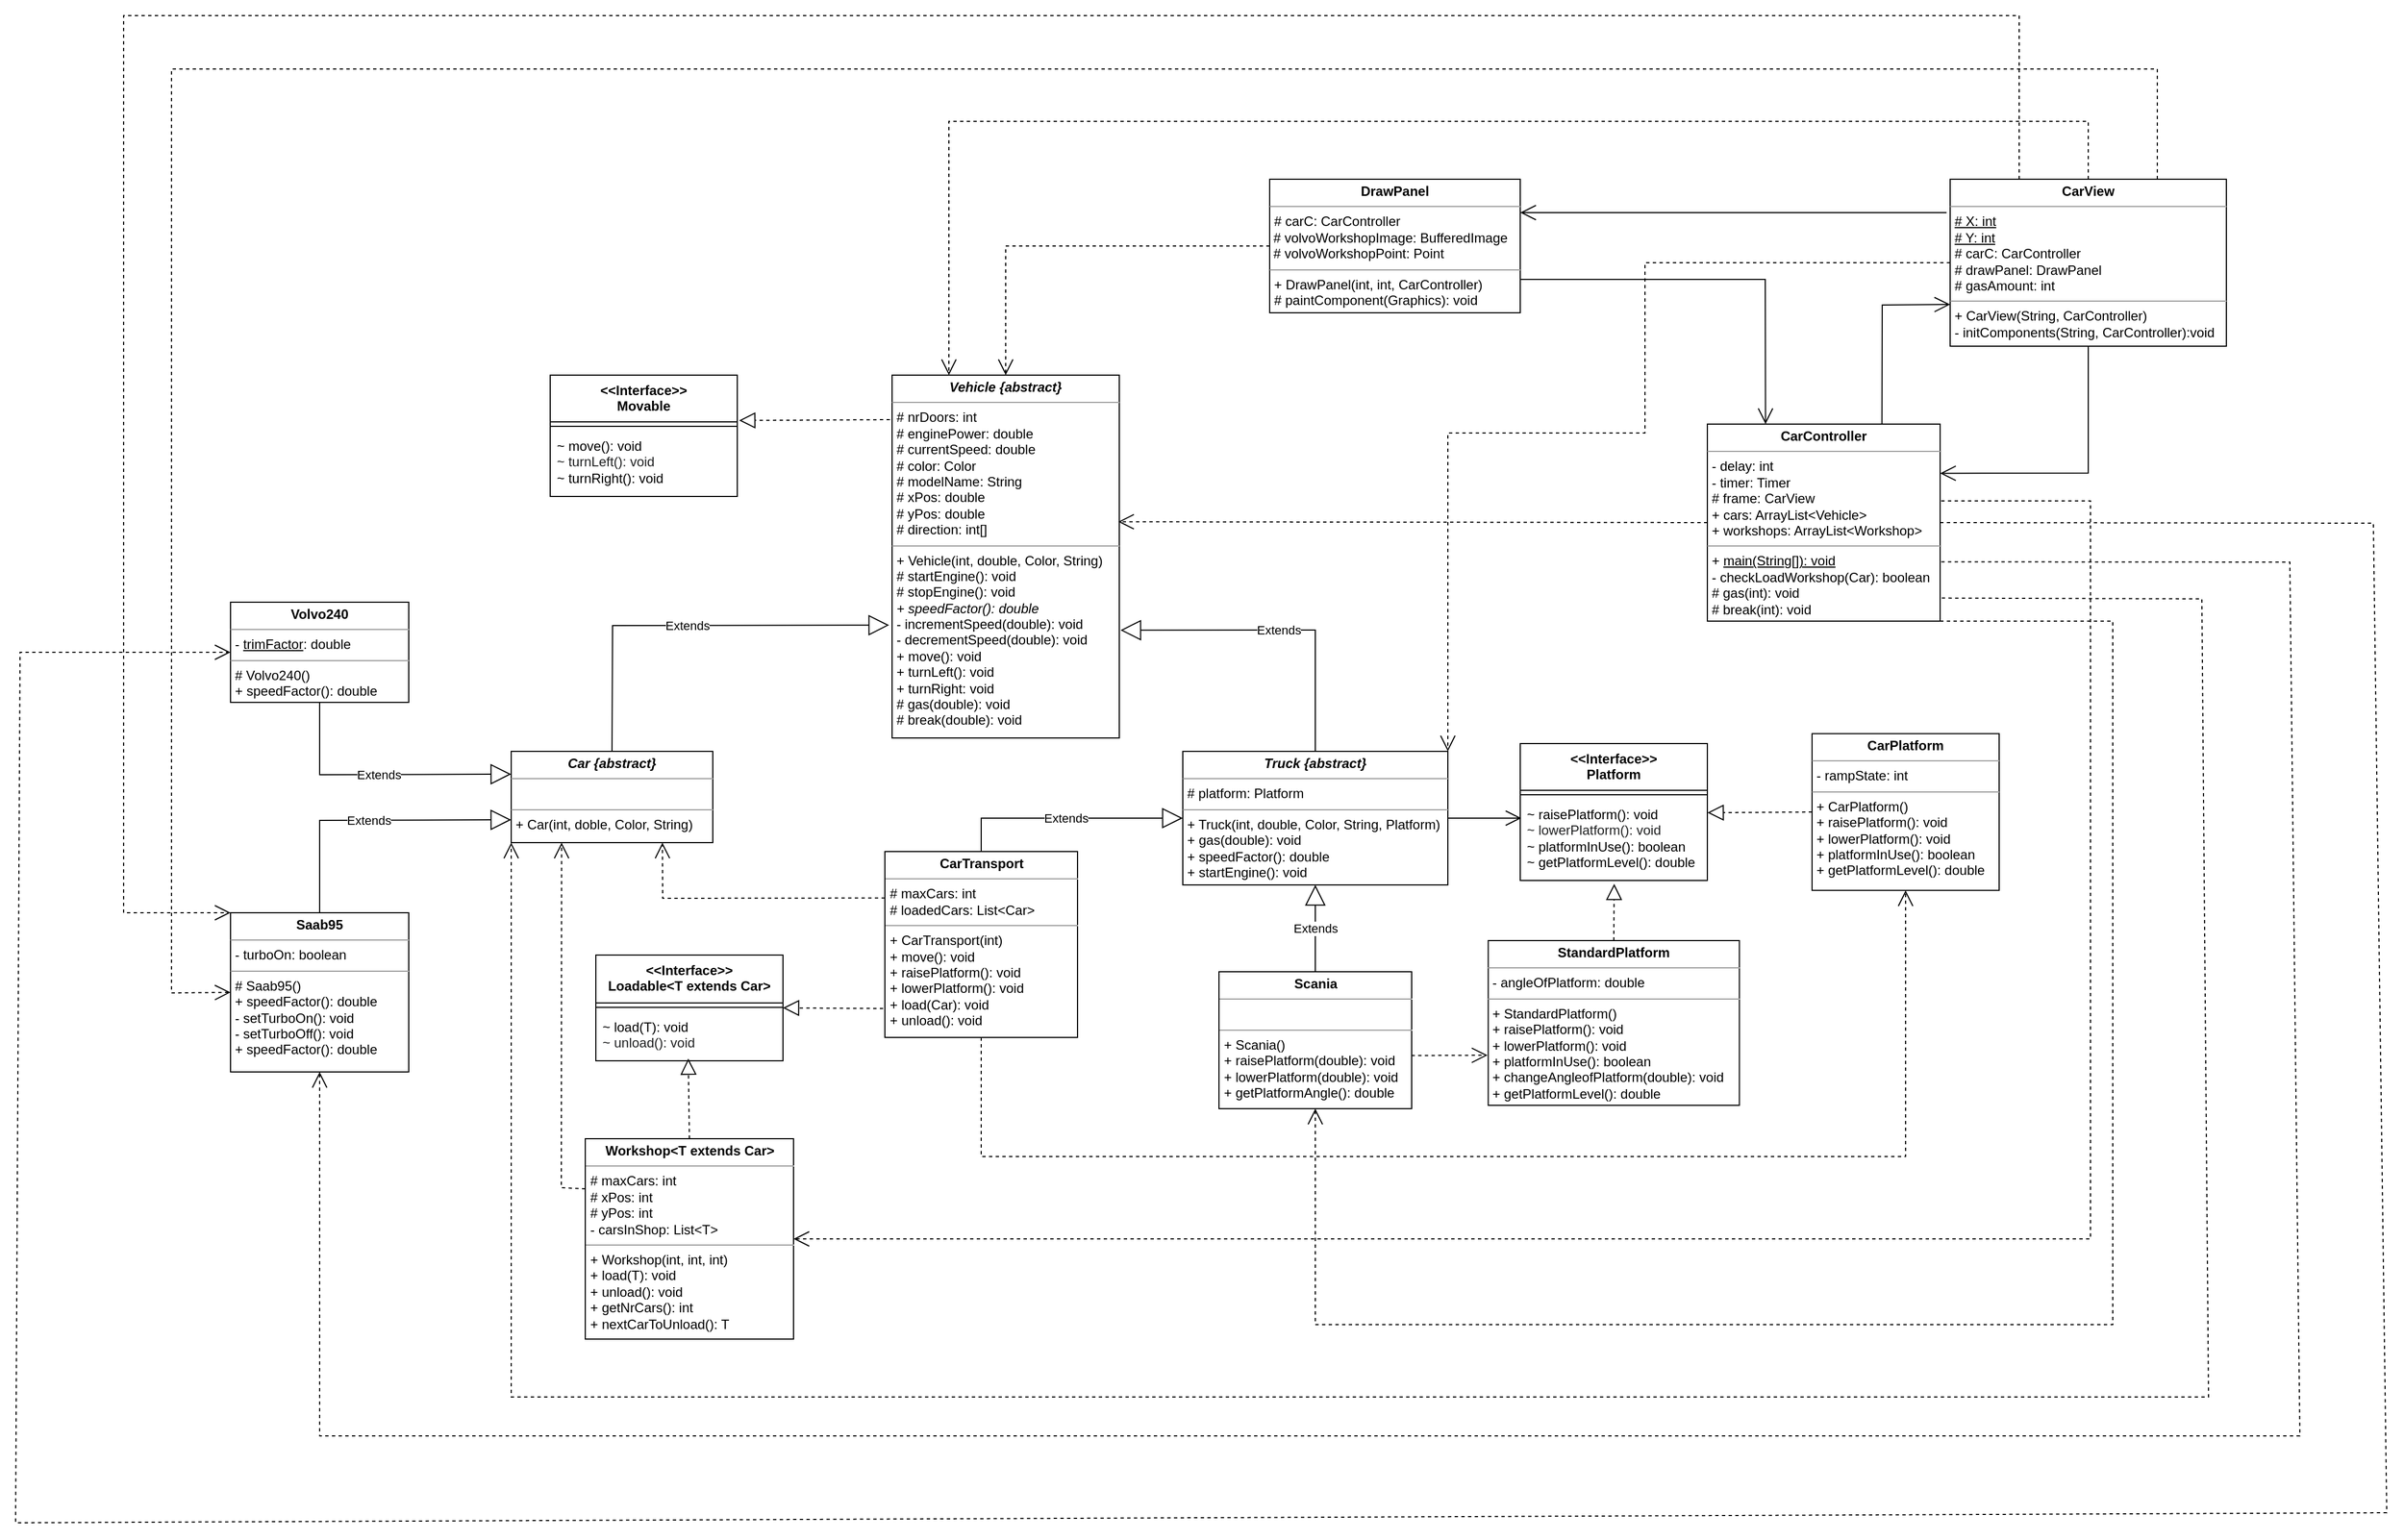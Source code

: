 <mxfile version="23.1.2" type="device">
  <diagram name="Page-1" id="c4acf3e9-155e-7222-9cf6-157b1a14988f">
    <mxGraphModel dx="786" dy="425" grid="0" gridSize="10" guides="1" tooltips="1" connect="1" arrows="1" fold="1" page="1" pageScale="1" pageWidth="3300" pageHeight="2339" background="none" math="0" shadow="0">
      <root>
        <mxCell id="0" />
        <mxCell id="1" parent="0" />
        <mxCell id="aZU8dN17WNUPZfyEzKtG-1" value="&amp;lt;&amp;lt;Interface&amp;gt;&amp;gt;&lt;br&gt;Movable" style="swimlane;fontStyle=1;align=center;verticalAlign=top;childLayout=stackLayout;horizontal=1;startSize=42;horizontalStack=0;resizeParent=1;resizeParentMax=0;resizeLast=0;collapsible=1;marginBottom=0;whiteSpace=wrap;html=1;" parent="1" vertex="1">
          <mxGeometry x="830" y="447" width="168" height="109" as="geometry" />
        </mxCell>
        <mxCell id="aZU8dN17WNUPZfyEzKtG-3" value="" style="line;strokeWidth=1;fillColor=none;align=left;verticalAlign=middle;spacingTop=-1;spacingLeft=3;spacingRight=3;rotatable=0;labelPosition=right;points=[];portConstraint=eastwest;strokeColor=inherit;" parent="aZU8dN17WNUPZfyEzKtG-1" vertex="1">
          <mxGeometry y="42" width="168" height="8" as="geometry" />
        </mxCell>
        <mxCell id="aZU8dN17WNUPZfyEzKtG-4" value="&lt;font style=&quot;font-size: 12px;&quot;&gt;~ move(): void&lt;br&gt;&lt;span style=&quot;color: rgb(32, 33, 34); font-family: sans-serif; background-color: rgb(255, 255, 255);&quot;&gt;~ turnLeft(): void&lt;br&gt;&lt;/span&gt;~ turnRight(): void&lt;/font&gt;" style="text;strokeColor=none;fillColor=none;align=left;verticalAlign=top;spacingLeft=4;spacingRight=4;overflow=hidden;rotatable=0;points=[[0,0.5],[1,0.5]];portConstraint=eastwest;whiteSpace=wrap;html=1;" parent="aZU8dN17WNUPZfyEzKtG-1" vertex="1">
          <mxGeometry y="50" width="168" height="59" as="geometry" />
        </mxCell>
        <mxCell id="aZU8dN17WNUPZfyEzKtG-7" value="&lt;p style=&quot;margin:0px;margin-top:4px;text-align:center;&quot;&gt;&lt;b&gt;&lt;i&gt;Vehicle {abstract}&lt;/i&gt;&lt;/b&gt;&lt;/p&gt;&lt;hr size=&quot;1&quot;&gt;&lt;p style=&quot;margin:0px;margin-left:4px;&quot;&gt;# nrDoors: int&lt;/p&gt;&lt;p style=&quot;margin:0px;margin-left:4px;&quot;&gt;# enginePower: double&lt;/p&gt;&lt;p style=&quot;margin:0px;margin-left:4px;&quot;&gt;# currentSpeed: double&lt;/p&gt;&lt;p style=&quot;margin:0px;margin-left:4px;&quot;&gt;# color: Color&lt;/p&gt;&lt;p style=&quot;margin:0px;margin-left:4px;&quot;&gt;# modelName: String&lt;/p&gt;&lt;p style=&quot;margin:0px;margin-left:4px;&quot;&gt;# xPos: double&lt;/p&gt;&lt;p style=&quot;margin:0px;margin-left:4px;&quot;&gt;# yPos: double&lt;/p&gt;&lt;p style=&quot;margin:0px;margin-left:4px;&quot;&gt;# direction: int[]&lt;/p&gt;&lt;hr size=&quot;1&quot;&gt;&lt;p style=&quot;margin:0px;margin-left:4px;&quot;&gt;+ Vehicle(int, double, Color, String)&lt;/p&gt;&lt;p style=&quot;margin:0px;margin-left:4px;&quot;&gt;# startEngine(): void&lt;/p&gt;&lt;p style=&quot;margin:0px;margin-left:4px;&quot;&gt;# stopEngine(): void&lt;/p&gt;&lt;p style=&quot;margin:0px;margin-left:4px;&quot;&gt;&lt;i&gt;+ speedFactor(): double&lt;/i&gt;&lt;/p&gt;&lt;p style=&quot;margin:0px;margin-left:4px;&quot;&gt;- incrementSpeed(double): void&lt;/p&gt;&lt;p style=&quot;margin:0px;margin-left:4px;&quot;&gt;- decrementSpeed(double): void&lt;/p&gt;&lt;p style=&quot;margin:0px;margin-left:4px;&quot;&gt;+ move(): void&lt;/p&gt;&lt;p style=&quot;margin:0px;margin-left:4px;&quot;&gt;+ turnLeft(): void&lt;/p&gt;&lt;p style=&quot;margin:0px;margin-left:4px;&quot;&gt;+ turnRight: void&lt;/p&gt;&lt;p style=&quot;margin:0px;margin-left:4px;&quot;&gt;# gas(double): void&lt;/p&gt;&lt;p style=&quot;margin:0px;margin-left:4px;&quot;&gt;# break(double): void&lt;/p&gt;" style="verticalAlign=top;align=left;overflow=fill;fontSize=12;fontFamily=Helvetica;html=1;whiteSpace=wrap;" parent="1" vertex="1">
          <mxGeometry x="1137" y="447" width="204" height="326" as="geometry" />
        </mxCell>
        <mxCell id="aZU8dN17WNUPZfyEzKtG-8" value="&lt;p style=&quot;margin:0px;margin-top:4px;text-align:center;&quot;&gt;&lt;b&gt;&lt;i&gt;Car {abstract}&lt;/i&gt;&lt;/b&gt;&lt;/p&gt;&lt;hr size=&quot;1&quot;&gt;&lt;p style=&quot;margin:0px;margin-left:4px;&quot;&gt;&lt;br&gt;&lt;/p&gt;&lt;hr size=&quot;1&quot;&gt;&lt;p style=&quot;margin:0px;margin-left:4px;&quot;&gt;+ Car(int, doble, Color, String)&lt;/p&gt;" style="verticalAlign=top;align=left;overflow=fill;fontSize=12;fontFamily=Helvetica;html=1;whiteSpace=wrap;" parent="1" vertex="1">
          <mxGeometry x="795" y="785" width="181" height="82" as="geometry" />
        </mxCell>
        <mxCell id="aZU8dN17WNUPZfyEzKtG-9" value="&lt;p style=&quot;margin:0px;margin-top:4px;text-align:center;&quot;&gt;&lt;b&gt;&lt;i&gt;Truck {abstract}&lt;/i&gt;&lt;/b&gt;&lt;/p&gt;&lt;hr size=&quot;1&quot;&gt;&lt;p style=&quot;margin:0px;margin-left:4px;&quot;&gt;# platform: Platform&lt;/p&gt;&lt;hr size=&quot;1&quot;&gt;&lt;p style=&quot;margin:0px;margin-left:4px;&quot;&gt;+ Truck(int, double, Color, String, Platform)&lt;/p&gt;&lt;p style=&quot;margin:0px;margin-left:4px;&quot;&gt;+ gas(double): void&lt;/p&gt;&lt;p style=&quot;margin:0px;margin-left:4px;&quot;&gt;+ speedFactor(): double&lt;/p&gt;&lt;p style=&quot;margin:0px;margin-left:4px;&quot;&gt;+ startEngine(): void&lt;/p&gt;&lt;p style=&quot;margin:0px;margin-left:4px;&quot;&gt;&lt;br&gt;&lt;/p&gt;&lt;p style=&quot;margin:0px;margin-left:4px;&quot;&gt;&lt;br&gt;&lt;/p&gt;" style="verticalAlign=top;align=left;overflow=fill;fontSize=12;fontFamily=Helvetica;html=1;whiteSpace=wrap;" parent="1" vertex="1">
          <mxGeometry x="1398" y="785" width="238" height="120" as="geometry" />
        </mxCell>
        <mxCell id="aZU8dN17WNUPZfyEzKtG-12" value="" style="endArrow=block;dashed=1;endFill=0;endSize=12;html=1;rounded=0;entryX=1.01;entryY=-0.157;entryDx=0;entryDy=0;entryPerimeter=0;" parent="1" target="aZU8dN17WNUPZfyEzKtG-4" edge="1">
          <mxGeometry width="160" relative="1" as="geometry">
            <mxPoint x="1135" y="487" as="sourcePoint" />
            <mxPoint x="1003" y="487" as="targetPoint" />
          </mxGeometry>
        </mxCell>
        <mxCell id="aZU8dN17WNUPZfyEzKtG-13" value="Extends" style="endArrow=block;endSize=16;endFill=0;html=1;rounded=0;entryX=-0.013;entryY=0.689;entryDx=0;entryDy=0;entryPerimeter=0;exitX=0.5;exitY=0;exitDx=0;exitDy=0;" parent="1" source="aZU8dN17WNUPZfyEzKtG-8" target="aZU8dN17WNUPZfyEzKtG-7" edge="1">
          <mxGeometry width="160" relative="1" as="geometry">
            <mxPoint x="1342" y="691" as="sourcePoint" />
            <mxPoint x="1502" y="691" as="targetPoint" />
            <Array as="points">
              <mxPoint x="886" y="672" />
            </Array>
          </mxGeometry>
        </mxCell>
        <mxCell id="aZU8dN17WNUPZfyEzKtG-14" value="Extends" style="endArrow=block;endSize=16;endFill=0;html=1;rounded=0;entryX=1.005;entryY=0.703;entryDx=0;entryDy=0;entryPerimeter=0;exitX=0.5;exitY=0;exitDx=0;exitDy=0;" parent="1" source="aZU8dN17WNUPZfyEzKtG-9" target="aZU8dN17WNUPZfyEzKtG-7" edge="1">
          <mxGeometry width="160" relative="1" as="geometry">
            <mxPoint x="1342" y="691" as="sourcePoint" />
            <mxPoint x="1502" y="691" as="targetPoint" />
            <Array as="points">
              <mxPoint x="1517" y="676" />
            </Array>
          </mxGeometry>
        </mxCell>
        <mxCell id="aZU8dN17WNUPZfyEzKtG-15" value="&lt;p style=&quot;margin:0px;margin-top:4px;text-align:center;&quot;&gt;&lt;b&gt;Volvo240&lt;/b&gt;&lt;/p&gt;&lt;hr size=&quot;1&quot;&gt;&lt;p style=&quot;margin:0px;margin-left:4px;&quot;&gt;- &lt;u&gt;trimFactor&lt;/u&gt;: double&lt;/p&gt;&lt;hr size=&quot;1&quot;&gt;&lt;p style=&quot;margin:0px;margin-left:4px;&quot;&gt;# Volvo240()&lt;/p&gt;&lt;p style=&quot;margin:0px;margin-left:4px;&quot;&gt;+ speedFactor(): double&lt;/p&gt;" style="verticalAlign=top;align=left;overflow=fill;fontSize=12;fontFamily=Helvetica;html=1;whiteSpace=wrap;" parent="1" vertex="1">
          <mxGeometry x="543" y="651" width="160" height="90" as="geometry" />
        </mxCell>
        <mxCell id="aZU8dN17WNUPZfyEzKtG-16" value="&lt;p style=&quot;margin:0px;margin-top:4px;text-align:center;&quot;&gt;&lt;b&gt;Saab95&lt;/b&gt;&lt;/p&gt;&lt;hr size=&quot;1&quot;&gt;&lt;p style=&quot;margin:0px;margin-left:4px;&quot;&gt;- turboOn: boolean&lt;/p&gt;&lt;hr size=&quot;1&quot;&gt;&lt;p style=&quot;margin:0px;margin-left:4px;&quot;&gt;# Saab95()&lt;/p&gt;&lt;p style=&quot;margin:0px;margin-left:4px;&quot;&gt;+ speedFactor(): double&lt;/p&gt;&lt;p style=&quot;margin:0px;margin-left:4px;&quot;&gt;- setTurboOn(): void&lt;/p&gt;&lt;p style=&quot;margin:0px;margin-left:4px;&quot;&gt;- setTurboOff(): void&lt;/p&gt;&lt;p style=&quot;margin:0px;margin-left:4px;&quot;&gt;+ speedFactor(): double&lt;/p&gt;" style="verticalAlign=top;align=left;overflow=fill;fontSize=12;fontFamily=Helvetica;html=1;whiteSpace=wrap;" parent="1" vertex="1">
          <mxGeometry x="543" y="930" width="160" height="143" as="geometry" />
        </mxCell>
        <mxCell id="aZU8dN17WNUPZfyEzKtG-17" value="Extends" style="endArrow=block;endSize=16;endFill=0;html=1;rounded=0;exitX=0.5;exitY=0;exitDx=0;exitDy=0;entryX=0;entryY=0.75;entryDx=0;entryDy=0;" parent="1" source="aZU8dN17WNUPZfyEzKtG-16" target="aZU8dN17WNUPZfyEzKtG-8" edge="1">
          <mxGeometry width="160" relative="1" as="geometry">
            <mxPoint x="858" y="854" as="sourcePoint" />
            <mxPoint x="1018" y="854" as="targetPoint" />
            <Array as="points">
              <mxPoint x="623" y="847" />
            </Array>
          </mxGeometry>
        </mxCell>
        <mxCell id="aZU8dN17WNUPZfyEzKtG-18" value="Extends" style="endArrow=block;endSize=16;endFill=0;html=1;rounded=0;exitX=0.5;exitY=1;exitDx=0;exitDy=0;entryX=0;entryY=0.25;entryDx=0;entryDy=0;" parent="1" source="aZU8dN17WNUPZfyEzKtG-15" target="aZU8dN17WNUPZfyEzKtG-8" edge="1">
          <mxGeometry width="160" relative="1" as="geometry">
            <mxPoint x="858" y="854" as="sourcePoint" />
            <mxPoint x="1018" y="854" as="targetPoint" />
            <Array as="points">
              <mxPoint x="623" y="806" />
            </Array>
          </mxGeometry>
        </mxCell>
        <mxCell id="aZU8dN17WNUPZfyEzKtG-19" value="&amp;lt;&amp;lt;Interface&amp;gt;&amp;gt;&lt;br&gt;Platform" style="swimlane;fontStyle=1;align=center;verticalAlign=top;childLayout=stackLayout;horizontal=1;startSize=42;horizontalStack=0;resizeParent=1;resizeParentMax=0;resizeLast=0;collapsible=1;marginBottom=0;whiteSpace=wrap;html=1;" parent="1" vertex="1">
          <mxGeometry x="1701" y="778" width="168" height="123" as="geometry" />
        </mxCell>
        <mxCell id="aZU8dN17WNUPZfyEzKtG-20" value="" style="line;strokeWidth=1;fillColor=none;align=left;verticalAlign=middle;spacingTop=-1;spacingLeft=3;spacingRight=3;rotatable=0;labelPosition=right;points=[];portConstraint=eastwest;strokeColor=inherit;" parent="aZU8dN17WNUPZfyEzKtG-19" vertex="1">
          <mxGeometry y="42" width="168" height="8" as="geometry" />
        </mxCell>
        <mxCell id="aZU8dN17WNUPZfyEzKtG-21" value="&lt;font style=&quot;font-size: 12px;&quot;&gt;~ raisePlatform(): void&lt;br&gt;&lt;span style=&quot;color: rgb(32, 33, 34); font-family: sans-serif; background-color: rgb(255, 255, 255);&quot;&gt;~ lowerPlatform(): void&lt;br&gt;&lt;/span&gt;~ platformInUse(): boolean&lt;br&gt;~ getPlatformLevel(): double&lt;br&gt;&lt;/font&gt;" style="text;strokeColor=none;fillColor=none;align=left;verticalAlign=top;spacingLeft=4;spacingRight=4;overflow=hidden;rotatable=0;points=[[0,0.5],[1,0.5]];portConstraint=eastwest;whiteSpace=wrap;html=1;" parent="aZU8dN17WNUPZfyEzKtG-19" vertex="1">
          <mxGeometry y="50" width="168" height="73" as="geometry" />
        </mxCell>
        <mxCell id="aZU8dN17WNUPZfyEzKtG-22" value="&amp;lt;&amp;lt;Interface&amp;gt;&amp;gt;&lt;br&gt;Loadable&amp;lt;T extends Car&amp;gt;" style="swimlane;fontStyle=1;align=center;verticalAlign=top;childLayout=stackLayout;horizontal=1;startSize=43;horizontalStack=0;resizeParent=1;resizeParentMax=0;resizeLast=0;collapsible=1;marginBottom=0;whiteSpace=wrap;html=1;" parent="1" vertex="1">
          <mxGeometry x="871" y="968" width="168" height="95" as="geometry" />
        </mxCell>
        <mxCell id="aZU8dN17WNUPZfyEzKtG-23" value="" style="line;strokeWidth=1;fillColor=none;align=left;verticalAlign=middle;spacingTop=-1;spacingLeft=3;spacingRight=3;rotatable=0;labelPosition=right;points=[];portConstraint=eastwest;strokeColor=inherit;" parent="aZU8dN17WNUPZfyEzKtG-22" vertex="1">
          <mxGeometry y="43" width="168" height="8" as="geometry" />
        </mxCell>
        <mxCell id="aZU8dN17WNUPZfyEzKtG-24" value="&lt;font style=&quot;font-size: 12px;&quot;&gt;~ load(T): void&lt;br&gt;&lt;span style=&quot;color: rgb(32, 33, 34); font-family: sans-serif; background-color: rgb(255, 255, 255);&quot;&gt;~ unload(): void&lt;br&gt;&lt;/span&gt;&lt;br&gt;&lt;/font&gt;" style="text;strokeColor=none;fillColor=none;align=left;verticalAlign=top;spacingLeft=4;spacingRight=4;overflow=hidden;rotatable=0;points=[[0,0.5],[1,0.5]];portConstraint=eastwest;whiteSpace=wrap;html=1;" parent="aZU8dN17WNUPZfyEzKtG-22" vertex="1">
          <mxGeometry y="51" width="168" height="44" as="geometry" />
        </mxCell>
        <mxCell id="aZU8dN17WNUPZfyEzKtG-25" value="&lt;p style=&quot;margin:0px;margin-top:4px;text-align:center;&quot;&gt;&lt;b&gt;CarPlatform&lt;/b&gt;&lt;/p&gt;&lt;hr size=&quot;1&quot;&gt;&lt;p style=&quot;margin:0px;margin-left:4px;&quot;&gt;- rampState: int&lt;/p&gt;&lt;hr size=&quot;1&quot;&gt;&lt;p style=&quot;margin:0px;margin-left:4px;&quot;&gt;+ CarPlatform()&lt;/p&gt;&lt;p style=&quot;margin:0px;margin-left:4px;&quot;&gt;+ raisePlatform(): void&lt;/p&gt;&lt;p style=&quot;margin:0px;margin-left:4px;&quot;&gt;+ lowerPlatform(): void&lt;br&gt;&lt;/p&gt;&lt;p style=&quot;margin:0px;margin-left:4px;&quot;&gt;+ platformInUse(): boolean&lt;br style=&quot;border-color: var(--border-color);&quot;&gt;+ getPlatformLevel(): double&lt;br&gt;&lt;/p&gt;" style="verticalAlign=top;align=left;overflow=fill;fontSize=12;fontFamily=Helvetica;html=1;whiteSpace=wrap;" parent="1" vertex="1">
          <mxGeometry x="1963" y="769.13" width="168" height="140.75" as="geometry" />
        </mxCell>
        <mxCell id="aZU8dN17WNUPZfyEzKtG-26" value="&lt;p style=&quot;margin:0px;margin-top:4px;text-align:center;&quot;&gt;&lt;b&gt;StandardPlatform&lt;/b&gt;&lt;/p&gt;&lt;hr size=&quot;1&quot;&gt;&lt;p style=&quot;margin:0px;margin-left:4px;&quot;&gt;- angleOfPlatform: double&lt;/p&gt;&lt;hr size=&quot;1&quot;&gt;&lt;p style=&quot;margin:0px;margin-left:4px;&quot;&gt;+ StandardPlatform()&lt;/p&gt;&lt;p style=&quot;margin:0px;margin-left:4px;&quot;&gt;+ raisePlatform(): void&lt;/p&gt;&lt;p style=&quot;margin:0px;margin-left:4px;&quot;&gt;+ lowerPlatform(): void&lt;br&gt;&lt;/p&gt;&lt;p style=&quot;margin:0px;margin-left:4px;&quot;&gt;+ platformInUse(): boolean&lt;br style=&quot;border-color: var(--border-color);&quot;&gt;+ changeAngleofPlatform(double): void&lt;br&gt;&lt;/p&gt;&lt;p style=&quot;margin:0px;margin-left:4px;&quot;&gt;+ getPlatformLevel(): double&lt;/p&gt;" style="verticalAlign=top;align=left;overflow=fill;fontSize=12;fontFamily=Helvetica;html=1;whiteSpace=wrap;" parent="1" vertex="1">
          <mxGeometry x="1672.25" y="955" width="225.5" height="148" as="geometry" />
        </mxCell>
        <mxCell id="aZU8dN17WNUPZfyEzKtG-28" value="" style="endArrow=block;dashed=1;endFill=0;endSize=12;html=1;rounded=0;exitX=0.5;exitY=0;exitDx=0;exitDy=0;entryX=0.502;entryY=1.041;entryDx=0;entryDy=0;entryPerimeter=0;" parent="1" source="aZU8dN17WNUPZfyEzKtG-26" target="aZU8dN17WNUPZfyEzKtG-21" edge="1">
          <mxGeometry width="160" relative="1" as="geometry">
            <mxPoint x="1467" y="1218" as="sourcePoint" />
            <mxPoint x="1785" y="893" as="targetPoint" />
            <Array as="points" />
          </mxGeometry>
        </mxCell>
        <mxCell id="aZU8dN17WNUPZfyEzKtG-29" value="&lt;p style=&quot;margin:0px;margin-top:4px;text-align:center;&quot;&gt;&lt;b&gt;Scania&lt;/b&gt;&lt;/p&gt;&lt;hr size=&quot;1&quot;&gt;&lt;p style=&quot;margin:0px;margin-left:4px;&quot;&gt;&lt;br&gt;&lt;/p&gt;&lt;hr size=&quot;1&quot;&gt;&lt;p style=&quot;margin:0px;margin-left:4px;&quot;&gt;+ Scania()&lt;/p&gt;&lt;p style=&quot;margin:0px;margin-left:4px;&quot;&gt;+ raisePlatform(double): void&lt;/p&gt;&lt;p style=&quot;margin:0px;margin-left:4px;&quot;&gt;+ lowerPlatform(double): void&lt;br&gt;&lt;/p&gt;&lt;p style=&quot;margin:0px;margin-left:4px;&quot;&gt;+ getPlatformAngle(): double&lt;/p&gt;" style="verticalAlign=top;align=left;overflow=fill;fontSize=12;fontFamily=Helvetica;html=1;whiteSpace=wrap;" parent="1" vertex="1">
          <mxGeometry x="1430.5" y="983" width="173" height="123" as="geometry" />
        </mxCell>
        <mxCell id="aZU8dN17WNUPZfyEzKtG-30" value="Extends" style="endArrow=block;endSize=16;endFill=0;html=1;rounded=0;entryX=0.5;entryY=1;entryDx=0;entryDy=0;exitX=0.5;exitY=0;exitDx=0;exitDy=0;" parent="1" source="aZU8dN17WNUPZfyEzKtG-29" target="aZU8dN17WNUPZfyEzKtG-9" edge="1">
          <mxGeometry width="160" relative="1" as="geometry">
            <mxPoint x="1616" y="812" as="sourcePoint" />
            <mxPoint x="1776" y="812" as="targetPoint" />
            <Array as="points" />
          </mxGeometry>
        </mxCell>
        <mxCell id="aZU8dN17WNUPZfyEzKtG-31" value="Use" style="endArrow=open;endSize=12;html=1;rounded=0;fontColor=none;noLabel=1;exitX=1;exitY=0.5;exitDx=0;exitDy=0;" parent="1" source="aZU8dN17WNUPZfyEzKtG-9" edge="1">
          <mxGeometry width="160" relative="1" as="geometry">
            <mxPoint x="1600" y="839" as="sourcePoint" />
            <mxPoint x="1702" y="845" as="targetPoint" />
            <Array as="points" />
          </mxGeometry>
        </mxCell>
        <mxCell id="aZU8dN17WNUPZfyEzKtG-32" value="&lt;p style=&quot;margin:0px;margin-top:4px;text-align:center;&quot;&gt;&lt;b&gt;CarTransport&lt;/b&gt;&lt;/p&gt;&lt;hr size=&quot;1&quot;&gt;&lt;p style=&quot;margin:0px;margin-left:4px;&quot;&gt;# maxCars: int&lt;/p&gt;&lt;p style=&quot;margin:0px;margin-left:4px;&quot;&gt;# loadedCars: List&amp;lt;Car&amp;gt;&lt;/p&gt;&lt;hr size=&quot;1&quot;&gt;&lt;p style=&quot;margin:0px;margin-left:4px;&quot;&gt;+ CarTransport(int)&lt;/p&gt;&lt;p style=&quot;margin:0px;margin-left:4px;&quot;&gt;+ move(): void&lt;/p&gt;&lt;p style=&quot;margin:0px;margin-left:4px;&quot;&gt;+ raisePlatform(): void&lt;br&gt;&lt;/p&gt;&lt;p style=&quot;margin:0px;margin-left:4px;&quot;&gt;+ lowerPlatform(): void&lt;br&gt;&lt;/p&gt;&lt;p style=&quot;margin:0px;margin-left:4px;&quot;&gt;+ load(Car): void&lt;/p&gt;&lt;p style=&quot;margin:0px;margin-left:4px;&quot;&gt;+ unload(): void&lt;/p&gt;" style="verticalAlign=top;align=left;overflow=fill;fontSize=12;fontFamily=Helvetica;html=1;whiteSpace=wrap;" parent="1" vertex="1">
          <mxGeometry x="1130.5" y="875" width="173" height="167" as="geometry" />
        </mxCell>
        <mxCell id="aZU8dN17WNUPZfyEzKtG-33" value="Extends" style="endArrow=block;endSize=16;endFill=0;html=1;rounded=0;entryX=0;entryY=0.5;entryDx=0;entryDy=0;exitX=0.5;exitY=0;exitDx=0;exitDy=0;" parent="1" source="aZU8dN17WNUPZfyEzKtG-32" target="aZU8dN17WNUPZfyEzKtG-9" edge="1">
          <mxGeometry width="160" relative="1" as="geometry">
            <mxPoint x="1858" y="867" as="sourcePoint" />
            <mxPoint x="2098" y="902" as="targetPoint" />
            <Array as="points">
              <mxPoint x="1217" y="845" />
            </Array>
          </mxGeometry>
        </mxCell>
        <mxCell id="aZU8dN17WNUPZfyEzKtG-36" value="" style="endArrow=block;dashed=1;endFill=0;endSize=12;html=1;rounded=0;entryX=1.001;entryY=0.166;entryDx=0;entryDy=0;entryPerimeter=0;exitX=0;exitY=0.5;exitDx=0;exitDy=0;" parent="1" source="aZU8dN17WNUPZfyEzKtG-25" target="aZU8dN17WNUPZfyEzKtG-21" edge="1">
          <mxGeometry width="160" relative="1" as="geometry">
            <mxPoint x="2104" y="840" as="sourcePoint" />
            <mxPoint x="1383" y="983" as="targetPoint" />
          </mxGeometry>
        </mxCell>
        <mxCell id="aZU8dN17WNUPZfyEzKtG-37" value="&lt;p style=&quot;margin:0px;margin-top:4px;text-align:center;&quot;&gt;&lt;b&gt;Workshop&amp;lt;T extends Car&amp;gt;&lt;/b&gt;&lt;/p&gt;&lt;hr size=&quot;1&quot;&gt;&lt;p style=&quot;margin:0px;margin-left:4px;&quot;&gt;# maxCars: int&lt;/p&gt;&lt;p style=&quot;margin:0px;margin-left:4px;&quot;&gt;# xPos: int&lt;/p&gt;&lt;p style=&quot;margin:0px;margin-left:4px;&quot;&gt;# yPos: int&lt;/p&gt;&lt;p style=&quot;margin:0px;margin-left:4px;&quot;&gt;- carsInShop: List&amp;lt;T&amp;gt;&lt;/p&gt;&lt;hr size=&quot;1&quot;&gt;&lt;p style=&quot;margin:0px;margin-left:4px;&quot;&gt;+ Workshop(int, int, int)&lt;/p&gt;&lt;p style=&quot;margin:0px;margin-left:4px;&quot;&gt;+ load(T): void&lt;/p&gt;&lt;p style=&quot;margin:0px;margin-left:4px;&quot;&gt;+ unload(): void&lt;/p&gt;&lt;p style=&quot;margin:0px;margin-left:4px;&quot;&gt;+ getNrCars(): int&lt;/p&gt;&lt;p style=&quot;margin:0px;margin-left:4px;&quot;&gt;+ nextCarToUnload(): T&lt;/p&gt;" style="verticalAlign=top;align=left;overflow=fill;fontSize=12;fontFamily=Helvetica;html=1;whiteSpace=wrap;" parent="1" vertex="1">
          <mxGeometry x="861.5" y="1133" width="187" height="180" as="geometry" />
        </mxCell>
        <mxCell id="aZU8dN17WNUPZfyEzKtG-38" value="" style="endArrow=block;dashed=1;endFill=0;endSize=12;html=1;rounded=0;exitX=0.5;exitY=0;exitDx=0;exitDy=0;entryX=0.494;entryY=0.954;entryDx=0;entryDy=0;entryPerimeter=0;" parent="1" source="aZU8dN17WNUPZfyEzKtG-37" target="aZU8dN17WNUPZfyEzKtG-24" edge="1">
          <mxGeometry width="160" relative="1" as="geometry">
            <mxPoint x="961" y="1133" as="sourcePoint" />
            <mxPoint x="925" y="1065" as="targetPoint" />
          </mxGeometry>
        </mxCell>
        <mxCell id="aZU8dN17WNUPZfyEzKtG-40" value="" style="endArrow=block;dashed=1;endFill=0;endSize=12;html=1;rounded=0;entryX=1;entryY=0.5;entryDx=0;entryDy=0;" parent="1" target="aZU8dN17WNUPZfyEzKtG-22" edge="1">
          <mxGeometry width="160" relative="1" as="geometry">
            <mxPoint x="1129" y="1016" as="sourcePoint" />
            <mxPoint x="1007" y="1084" as="targetPoint" />
          </mxGeometry>
        </mxCell>
        <mxCell id="aZU8dN17WNUPZfyEzKtG-42" value="Use" style="endArrow=open;endSize=12;dashed=1;html=1;rounded=0;entryX=0.75;entryY=1;entryDx=0;entryDy=0;exitX=0;exitY=0.25;exitDx=0;exitDy=0;fontColor=none;noLabel=1;" parent="1" source="aZU8dN17WNUPZfyEzKtG-32" target="aZU8dN17WNUPZfyEzKtG-8" edge="1">
          <mxGeometry width="160" relative="1" as="geometry">
            <mxPoint x="950" y="965" as="sourcePoint" />
            <mxPoint x="1110" y="965" as="targetPoint" />
            <Array as="points">
              <mxPoint x="931" y="917" />
            </Array>
          </mxGeometry>
        </mxCell>
        <mxCell id="aZU8dN17WNUPZfyEzKtG-43" value="Use" style="endArrow=open;endSize=12;dashed=1;html=1;rounded=0;entryX=0.25;entryY=1;entryDx=0;entryDy=0;exitX=0;exitY=0.25;exitDx=0;exitDy=0;fontColor=none;noLabel=1;" parent="1" source="aZU8dN17WNUPZfyEzKtG-37" target="aZU8dN17WNUPZfyEzKtG-8" edge="1">
          <mxGeometry width="160" relative="1" as="geometry">
            <mxPoint x="1135" y="1021" as="sourcePoint" />
            <mxPoint x="925" y="877" as="targetPoint" />
            <Array as="points">
              <mxPoint x="840" y="1177" />
            </Array>
          </mxGeometry>
        </mxCell>
        <mxCell id="aZU8dN17WNUPZfyEzKtG-45" value="Use" style="endArrow=open;endSize=12;dashed=1;html=1;rounded=0;exitX=0.999;exitY=0.612;exitDx=0;exitDy=0;fontColor=none;noLabel=1;exitPerimeter=0;entryX=-0.003;entryY=0.696;entryDx=0;entryDy=0;entryPerimeter=0;" parent="1" source="aZU8dN17WNUPZfyEzKtG-29" target="aZU8dN17WNUPZfyEzKtG-26" edge="1">
          <mxGeometry width="160" relative="1" as="geometry">
            <mxPoint x="1781" y="1170" as="sourcePoint" />
            <mxPoint x="1693" y="1058" as="targetPoint" />
            <Array as="points" />
          </mxGeometry>
        </mxCell>
        <mxCell id="aZU8dN17WNUPZfyEzKtG-46" value="Use" style="endArrow=open;endSize=12;dashed=1;html=1;rounded=0;entryX=0.5;entryY=1;entryDx=0;entryDy=0;exitX=0.5;exitY=1;exitDx=0;exitDy=0;fontColor=none;noLabel=1;" parent="1" source="aZU8dN17WNUPZfyEzKtG-32" target="aZU8dN17WNUPZfyEzKtG-25" edge="1">
          <mxGeometry width="160" relative="1" as="geometry">
            <mxPoint x="1613" y="1039" as="sourcePoint" />
            <mxPoint x="1701" y="1040" as="targetPoint" />
            <Array as="points">
              <mxPoint x="1217" y="1149" />
              <mxPoint x="2047" y="1149" />
            </Array>
          </mxGeometry>
        </mxCell>
        <mxCell id="aZU8dN17WNUPZfyEzKtG-49" value="&lt;p style=&quot;margin:0px;margin-top:4px;text-align:center;&quot;&gt;&lt;b&gt;DrawPanel&lt;/b&gt;&lt;/p&gt;&lt;hr size=&quot;1&quot;&gt;&lt;p style=&quot;margin:0px;margin-left:4px;&quot;&gt;# carC: CarController&lt;/p&gt;&amp;nbsp;# volvoWorkshopImage: BufferedImage&lt;br&gt;&amp;nbsp;# volvoWorkshopPoint: Point&lt;br&gt;&lt;hr size=&quot;1&quot;&gt;&lt;p style=&quot;margin:0px;margin-left:4px;&quot;&gt;+ DrawPanel(int, int, CarController)&lt;/p&gt;&lt;p style=&quot;margin:0px;margin-left:4px;&quot;&gt;# paintComponent(Graphics): void&lt;/p&gt;&lt;p style=&quot;margin:0px;margin-left:4px;&quot;&gt;&lt;br&gt;&lt;/p&gt;" style="verticalAlign=top;align=left;overflow=fill;fontSize=12;fontFamily=Helvetica;html=1;whiteSpace=wrap;" parent="1" vertex="1">
          <mxGeometry x="1476" y="271" width="225" height="120" as="geometry" />
        </mxCell>
        <mxCell id="aZU8dN17WNUPZfyEzKtG-51" value="Use" style="endArrow=open;endSize=12;dashed=1;html=1;rounded=0;entryX=0.5;entryY=0;entryDx=0;entryDy=0;exitX=0;exitY=0.5;exitDx=0;exitDy=0;fontColor=none;noLabel=1;" parent="1" source="aZU8dN17WNUPZfyEzKtG-49" target="aZU8dN17WNUPZfyEzKtG-7" edge="1">
          <mxGeometry width="160" relative="1" as="geometry">
            <mxPoint x="1616" y="556" as="sourcePoint" />
            <mxPoint x="1400" y="506" as="targetPoint" />
            <Array as="points">
              <mxPoint x="1239" y="331" />
            </Array>
          </mxGeometry>
        </mxCell>
        <mxCell id="aZU8dN17WNUPZfyEzKtG-52" value="&lt;p style=&quot;margin:0px;margin-top:4px;text-align:center;&quot;&gt;&lt;b&gt;CarController&lt;/b&gt;&lt;/p&gt;&lt;hr size=&quot;1&quot;&gt;&lt;p style=&quot;margin:0px;margin-left:4px;&quot;&gt;- delay: int&lt;/p&gt;&lt;p style=&quot;margin:0px;margin-left:4px;&quot;&gt;- timer: Timer&lt;/p&gt;&lt;p style=&quot;margin:0px;margin-left:4px;&quot;&gt;# frame: CarView&lt;/p&gt;&lt;p style=&quot;margin:0px;margin-left:4px;&quot;&gt;+ cars: ArrayList&amp;lt;Vehicle&amp;gt;&lt;/p&gt;&lt;p style=&quot;margin:0px;margin-left:4px;&quot;&gt;+ workshops: ArrayList&amp;lt;Workshop&amp;gt;&lt;/p&gt;&lt;hr size=&quot;1&quot;&gt;&lt;p style=&quot;margin:0px;margin-left:4px;&quot;&gt;+ &lt;u&gt;main(String[]): void&lt;/u&gt;&lt;/p&gt;&lt;p style=&quot;margin:0px;margin-left:4px;&quot;&gt;- checkLoadWorkshop(Car): boolean&lt;/p&gt;&lt;p style=&quot;margin:0px;margin-left:4px;&quot;&gt;# gas(int): void&lt;/p&gt;&lt;p style=&quot;margin:0px;margin-left:4px;&quot;&gt;# break(int): void&lt;/p&gt;&lt;p style=&quot;margin:0px;margin-left:4px;&quot;&gt;&lt;u&gt;&lt;br&gt;&lt;/u&gt;&lt;/p&gt;" style="verticalAlign=top;align=left;overflow=fill;fontSize=12;fontFamily=Helvetica;html=1;whiteSpace=wrap;" parent="1" vertex="1">
          <mxGeometry x="1869" y="491" width="209" height="177" as="geometry" />
        </mxCell>
        <mxCell id="aZU8dN17WNUPZfyEzKtG-54" value="Use" style="endArrow=open;endSize=12;dashed=1;html=1;rounded=0;entryX=0.995;entryY=0.404;entryDx=0;entryDy=0;fontColor=none;noLabel=1;exitX=0;exitY=0.5;exitDx=0;exitDy=0;entryPerimeter=0;" parent="1" source="aZU8dN17WNUPZfyEzKtG-52" target="aZU8dN17WNUPZfyEzKtG-7" edge="1">
          <mxGeometry width="160" relative="1" as="geometry">
            <mxPoint x="1866" y="574" as="sourcePoint" />
            <mxPoint x="1310" y="568" as="targetPoint" />
            <Array as="points" />
          </mxGeometry>
        </mxCell>
        <mxCell id="aZU8dN17WNUPZfyEzKtG-55" value="Use" style="endArrow=open;endSize=12;dashed=1;html=1;rounded=0;fontColor=none;noLabel=1;entryX=1;entryY=0.5;entryDx=0;entryDy=0;" parent="1" target="aZU8dN17WNUPZfyEzKtG-37" edge="1">
          <mxGeometry width="160" relative="1" as="geometry">
            <mxPoint x="2079" y="560" as="sourcePoint" />
            <mxPoint x="2175.111" y="1070" as="targetPoint" />
            <Array as="points">
              <mxPoint x="2213" y="560" />
              <mxPoint x="2213" y="1223" />
            </Array>
          </mxGeometry>
        </mxCell>
        <mxCell id="aZU8dN17WNUPZfyEzKtG-56" value="&lt;p style=&quot;margin:0px;margin-top:4px;text-align:center;&quot;&gt;&lt;b&gt;CarView&lt;/b&gt;&lt;/p&gt;&lt;hr size=&quot;1&quot;&gt;&lt;p style=&quot;margin:0px;margin-left:4px;&quot;&gt;&lt;u&gt;# X: int&lt;/u&gt;&lt;/p&gt;&lt;p style=&quot;margin:0px;margin-left:4px;&quot;&gt;&lt;u style=&quot;border-color: var(--border-color);&quot;&gt;# Y: int&lt;/u&gt;&lt;u&gt;&lt;br&gt;&lt;/u&gt;&lt;/p&gt;&lt;p style=&quot;margin:0px;margin-left:4px;&quot;&gt;&lt;span style=&quot;border-color: var(--border-color);&quot;&gt;# carC: CarController&lt;/span&gt;&lt;/p&gt;&lt;p style=&quot;margin:0px;margin-left:4px;&quot;&gt;&lt;span style=&quot;border-color: var(--border-color);&quot;&gt;# drawPanel: DrawPanel&lt;/span&gt;&lt;/p&gt;&lt;p style=&quot;margin:0px;margin-left:4px;&quot;&gt;&lt;span style=&quot;border-color: var(--border-color);&quot;&gt;# gasAmount: int&lt;/span&gt;&lt;/p&gt;&lt;hr size=&quot;1&quot;&gt;&lt;p style=&quot;margin:0px;margin-left:4px;&quot;&gt;+ CarView(String, CarController)&lt;/p&gt;&lt;p style=&quot;margin:0px;margin-left:4px;&quot;&gt;- initComponents(String, CarController):void&lt;/p&gt;&lt;p style=&quot;margin:0px;margin-left:4px;&quot;&gt;&lt;br&gt;&lt;/p&gt;" style="verticalAlign=top;align=left;overflow=fill;fontSize=12;fontFamily=Helvetica;html=1;whiteSpace=wrap;" parent="1" vertex="1">
          <mxGeometry x="2087" y="271" width="248" height="150" as="geometry" />
        </mxCell>
        <mxCell id="aZU8dN17WNUPZfyEzKtG-57" value="Use" style="endArrow=open;endSize=12;html=1;rounded=0;fontColor=none;noLabel=1;entryX=1;entryY=0.25;entryDx=0;entryDy=0;exitX=-0.013;exitY=0.2;exitDx=0;exitDy=0;exitPerimeter=0;" parent="1" source="aZU8dN17WNUPZfyEzKtG-56" target="aZU8dN17WNUPZfyEzKtG-49" edge="1">
          <mxGeometry width="160" relative="1" as="geometry">
            <mxPoint x="2136" y="301" as="sourcePoint" />
            <mxPoint x="1984" y="501" as="targetPoint" />
            <Array as="points" />
          </mxGeometry>
        </mxCell>
        <mxCell id="aZU8dN17WNUPZfyEzKtG-58" value="Use" style="endArrow=open;endSize=12;html=1;rounded=0;fontColor=none;noLabel=1;exitX=0.5;exitY=1;exitDx=0;exitDy=0;entryX=1;entryY=0.25;entryDx=0;entryDy=0;" parent="1" source="aZU8dN17WNUPZfyEzKtG-56" target="aZU8dN17WNUPZfyEzKtG-52" edge="1">
          <mxGeometry width="160" relative="1" as="geometry">
            <mxPoint x="2141" y="319" as="sourcePoint" />
            <mxPoint x="1711" y="316" as="targetPoint" />
            <Array as="points">
              <mxPoint x="2211" y="535" />
            </Array>
          </mxGeometry>
        </mxCell>
        <mxCell id="aZU8dN17WNUPZfyEzKtG-59" value="Use" style="endArrow=open;endSize=12;dashed=1;html=1;rounded=0;entryX=0.25;entryY=0;entryDx=0;entryDy=0;exitX=0.5;exitY=0;exitDx=0;exitDy=0;fontColor=none;noLabel=1;" parent="1" source="aZU8dN17WNUPZfyEzKtG-56" target="aZU8dN17WNUPZfyEzKtG-7" edge="1">
          <mxGeometry width="160" relative="1" as="geometry">
            <mxPoint x="1486" y="387" as="sourcePoint" />
            <mxPoint x="1227" y="457" as="targetPoint" />
            <Array as="points">
              <mxPoint x="2211" y="219" />
              <mxPoint x="1188" y="219" />
            </Array>
          </mxGeometry>
        </mxCell>
        <mxCell id="JySgHseiIammfX6t4QCN-2" value="Use" style="endArrow=open;endSize=12;dashed=1;html=1;rounded=0;exitX=0.75;exitY=0;exitDx=0;exitDy=0;fontColor=none;noLabel=1;entryX=0;entryY=0.5;entryDx=0;entryDy=0;" parent="1" source="aZU8dN17WNUPZfyEzKtG-56" target="aZU8dN17WNUPZfyEzKtG-16" edge="1">
          <mxGeometry width="160" relative="1" as="geometry">
            <mxPoint x="2294" y="224" as="sourcePoint" />
            <mxPoint x="467" y="1005" as="targetPoint" />
            <Array as="points">
              <mxPoint x="2273" y="172" />
              <mxPoint x="490" y="172" />
              <mxPoint x="490" y="1002" />
            </Array>
          </mxGeometry>
        </mxCell>
        <mxCell id="JySgHseiIammfX6t4QCN-3" value="Use" style="endArrow=open;endSize=12;html=1;rounded=0;exitX=0.75;exitY=0;exitDx=0;exitDy=0;entryX=0;entryY=0.75;entryDx=0;entryDy=0;fontColor=none;noLabel=1;" parent="1" source="aZU8dN17WNUPZfyEzKtG-52" target="aZU8dN17WNUPZfyEzKtG-56" edge="1">
          <mxGeometry width="160" relative="1" as="geometry">
            <mxPoint x="1902" y="414" as="sourcePoint" />
            <mxPoint x="2062" y="414" as="targetPoint" />
            <Array as="points">
              <mxPoint x="2026" y="384" />
            </Array>
          </mxGeometry>
        </mxCell>
        <mxCell id="JySgHseiIammfX6t4QCN-5" value="Use" style="endArrow=open;endSize=12;html=1;rounded=0;fontColor=none;noLabel=1;entryX=0.25;entryY=0;entryDx=0;entryDy=0;exitX=1;exitY=0.75;exitDx=0;exitDy=0;" parent="1" source="aZU8dN17WNUPZfyEzKtG-49" target="aZU8dN17WNUPZfyEzKtG-52" edge="1">
          <mxGeometry width="160" relative="1" as="geometry">
            <mxPoint x="2094" y="311" as="sourcePoint" />
            <mxPoint x="1711" y="311" as="targetPoint" />
            <Array as="points">
              <mxPoint x="1921" y="361" />
            </Array>
          </mxGeometry>
        </mxCell>
        <mxCell id="JySgHseiIammfX6t4QCN-6" value="Use" style="endArrow=open;endSize=12;dashed=1;html=1;rounded=0;fontColor=none;noLabel=1;exitX=1.005;exitY=0.699;exitDx=0;exitDy=0;exitPerimeter=0;entryX=0.5;entryY=1;entryDx=0;entryDy=0;" parent="1" source="aZU8dN17WNUPZfyEzKtG-52" target="aZU8dN17WNUPZfyEzKtG-16" edge="1">
          <mxGeometry width="160" relative="1" as="geometry">
            <mxPoint x="2089" y="570" as="sourcePoint" />
            <mxPoint x="-90.471" y="1393" as="targetPoint" />
            <Array as="points">
              <mxPoint x="2392" y="615" />
              <mxPoint x="2401" y="1400" />
              <mxPoint x="623" y="1400" />
            </Array>
          </mxGeometry>
        </mxCell>
        <mxCell id="JySgHseiIammfX6t4QCN-7" value="Use" style="endArrow=open;endSize=12;dashed=1;html=1;rounded=0;fontColor=none;noLabel=1;entryX=0.5;entryY=1;entryDx=0;entryDy=0;exitX=1;exitY=1;exitDx=0;exitDy=0;" parent="1" source="aZU8dN17WNUPZfyEzKtG-52" target="aZU8dN17WNUPZfyEzKtG-29" edge="1">
          <mxGeometry width="160" relative="1" as="geometry">
            <mxPoint x="2099" y="580" as="sourcePoint" />
            <mxPoint x="1069" y="1243" as="targetPoint" />
            <Array as="points">
              <mxPoint x="2233" y="668" />
              <mxPoint x="2233" y="1300" />
              <mxPoint x="1517" y="1300" />
            </Array>
          </mxGeometry>
        </mxCell>
        <mxCell id="JySgHseiIammfX6t4QCN-8" value="Use" style="endArrow=open;endSize=12;dashed=1;html=1;rounded=0;fontColor=none;noLabel=1;entryX=0;entryY=0.5;entryDx=0;entryDy=0;exitX=1;exitY=0.5;exitDx=0;exitDy=0;" parent="1" source="aZU8dN17WNUPZfyEzKtG-52" target="aZU8dN17WNUPZfyEzKtG-15" edge="1">
          <mxGeometry width="160" relative="1" as="geometry">
            <mxPoint x="2109" y="590" as="sourcePoint" />
            <mxPoint x="1079" y="1253" as="targetPoint" />
            <Array as="points">
              <mxPoint x="2467" y="580" />
              <mxPoint x="2479" y="1469" />
              <mxPoint x="350" y="1478" />
              <mxPoint x="354" y="696" />
            </Array>
          </mxGeometry>
        </mxCell>
        <mxCell id="JySgHseiIammfX6t4QCN-9" value="Use" style="endArrow=open;endSize=12;dashed=1;html=1;rounded=0;fontColor=none;noLabel=1;entryX=0;entryY=1;entryDx=0;entryDy=0;exitX=1.007;exitY=0.883;exitDx=0;exitDy=0;exitPerimeter=0;" parent="1" source="aZU8dN17WNUPZfyEzKtG-52" target="aZU8dN17WNUPZfyEzKtG-8" edge="1">
          <mxGeometry width="160" relative="1" as="geometry">
            <mxPoint x="2119" y="600" as="sourcePoint" />
            <mxPoint x="1089" y="1263" as="targetPoint" />
            <Array as="points">
              <mxPoint x="2313" y="648" />
              <mxPoint x="2319" y="1365" />
              <mxPoint x="795" y="1365" />
            </Array>
          </mxGeometry>
        </mxCell>
        <mxCell id="JySgHseiIammfX6t4QCN-10" value="Use" style="endArrow=open;endSize=12;dashed=1;html=1;rounded=0;entryX=1;entryY=0;entryDx=0;entryDy=0;exitX=0;exitY=0.5;exitDx=0;exitDy=0;fontColor=none;noLabel=1;" parent="1" source="aZU8dN17WNUPZfyEzKtG-56" target="aZU8dN17WNUPZfyEzKtG-9" edge="1">
          <mxGeometry width="160" relative="1" as="geometry">
            <mxPoint x="2221" y="281" as="sourcePoint" />
            <mxPoint x="1198" y="457" as="targetPoint" />
            <Array as="points">
              <mxPoint x="1813" y="346" />
              <mxPoint x="1813" y="499" />
              <mxPoint x="1636" y="499" />
            </Array>
          </mxGeometry>
        </mxCell>
        <mxCell id="JySgHseiIammfX6t4QCN-12" value="Use" style="endArrow=open;endSize=12;dashed=1;html=1;rounded=0;entryX=0;entryY=0;entryDx=0;entryDy=0;exitX=0.25;exitY=0;exitDx=0;exitDy=0;fontColor=none;noLabel=1;" parent="1" source="aZU8dN17WNUPZfyEzKtG-56" target="aZU8dN17WNUPZfyEzKtG-16" edge="1">
          <mxGeometry width="160" relative="1" as="geometry">
            <mxPoint x="2221" y="281" as="sourcePoint" />
            <mxPoint x="1198" y="457" as="targetPoint" />
            <Array as="points">
              <mxPoint x="2149" y="124" />
              <mxPoint x="447" y="124" />
              <mxPoint x="447" y="930" />
            </Array>
          </mxGeometry>
        </mxCell>
      </root>
    </mxGraphModel>
  </diagram>
</mxfile>
